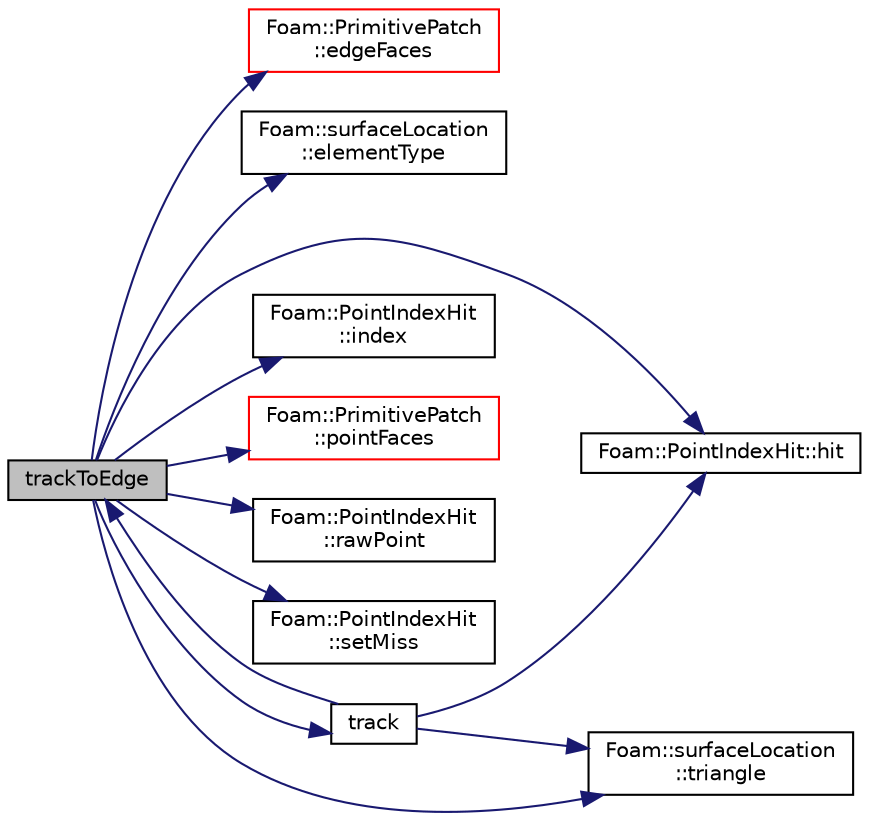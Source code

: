 digraph "trackToEdge"
{
  bgcolor="transparent";
  edge [fontname="Helvetica",fontsize="10",labelfontname="Helvetica",labelfontsize="10"];
  node [fontname="Helvetica",fontsize="10",shape=record];
  rankdir="LR";
  Node1 [label="trackToEdge",height=0.2,width=0.4,color="black", fillcolor="grey75", style="filled", fontcolor="black"];
  Node1 -> Node2 [color="midnightblue",fontsize="10",style="solid",fontname="Helvetica"];
  Node2 [label="Foam::PrimitivePatch\l::edgeFaces",height=0.2,width=0.4,color="red",URL="$a02023.html#ab456054a1e7e1a07261799f50167916f",tooltip="Return edge-face addressing. "];
  Node1 -> Node3 [color="midnightblue",fontsize="10",style="solid",fontname="Helvetica"];
  Node3 [label="Foam::surfaceLocation\l::elementType",height=0.2,width=0.4,color="black",URL="$a02576.html#a330a534b855e6ab71363eefb6c455014"];
  Node1 -> Node4 [color="midnightblue",fontsize="10",style="solid",fontname="Helvetica"];
  Node4 [label="Foam::PointIndexHit::hit",height=0.2,width=0.4,color="black",URL="$a01929.html#ad963d38a624b8bf8b37c210109dba03c",tooltip="Is there a hit. "];
  Node1 -> Node5 [color="midnightblue",fontsize="10",style="solid",fontname="Helvetica"];
  Node5 [label="Foam::PointIndexHit\l::index",height=0.2,width=0.4,color="black",URL="$a01929.html#a7d1e8acadb27bd2b4e61457d47b71b6f",tooltip="Return index. "];
  Node1 -> Node6 [color="midnightblue",fontsize="10",style="solid",fontname="Helvetica"];
  Node6 [label="Foam::PrimitivePatch\l::pointFaces",height=0.2,width=0.4,color="red",URL="$a02023.html#a758f775d09e1be4cdd80daea4e402f55",tooltip="Return point-face addressing. "];
  Node1 -> Node7 [color="midnightblue",fontsize="10",style="solid",fontname="Helvetica"];
  Node7 [label="Foam::PointIndexHit\l::rawPoint",height=0.2,width=0.4,color="black",URL="$a01929.html#a6c68a01f71e2d6a820e0f0e3540aff0f",tooltip="Return point with no checking. "];
  Node1 -> Node8 [color="midnightblue",fontsize="10",style="solid",fontname="Helvetica"];
  Node8 [label="Foam::PointIndexHit\l::setMiss",height=0.2,width=0.4,color="black",URL="$a01929.html#a1e37efa237c2d65dc84234313a6f84c5"];
  Node1 -> Node9 [color="midnightblue",fontsize="10",style="solid",fontname="Helvetica"];
  Node9 [label="track",height=0.2,width=0.4,color="black",URL="$a02786.html#af4b1f3e416f4fde67a1e6843a4e1c19e",tooltip="Track from edge to edge across surface. Uses trackToEdge. "];
  Node9 -> Node1 [color="midnightblue",fontsize="10",style="solid",fontname="Helvetica"];
  Node9 -> Node4 [color="midnightblue",fontsize="10",style="solid",fontname="Helvetica"];
  Node9 -> Node10 [color="midnightblue",fontsize="10",style="solid",fontname="Helvetica"];
  Node10 [label="Foam::surfaceLocation\l::triangle",height=0.2,width=0.4,color="black",URL="$a02576.html#ad3f539631dea41eb6c70c82dd4178abb"];
  Node1 -> Node10 [color="midnightblue",fontsize="10",style="solid",fontname="Helvetica"];
}
